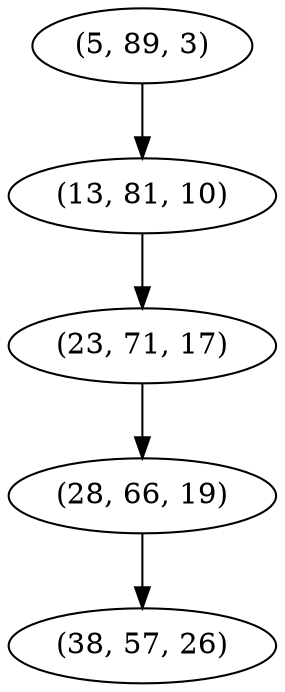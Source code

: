 digraph tree {
    "(5, 89, 3)";
    "(13, 81, 10)";
    "(23, 71, 17)";
    "(28, 66, 19)";
    "(38, 57, 26)";
    "(5, 89, 3)" -> "(13, 81, 10)";
    "(13, 81, 10)" -> "(23, 71, 17)";
    "(23, 71, 17)" -> "(28, 66, 19)";
    "(28, 66, 19)" -> "(38, 57, 26)";
}
